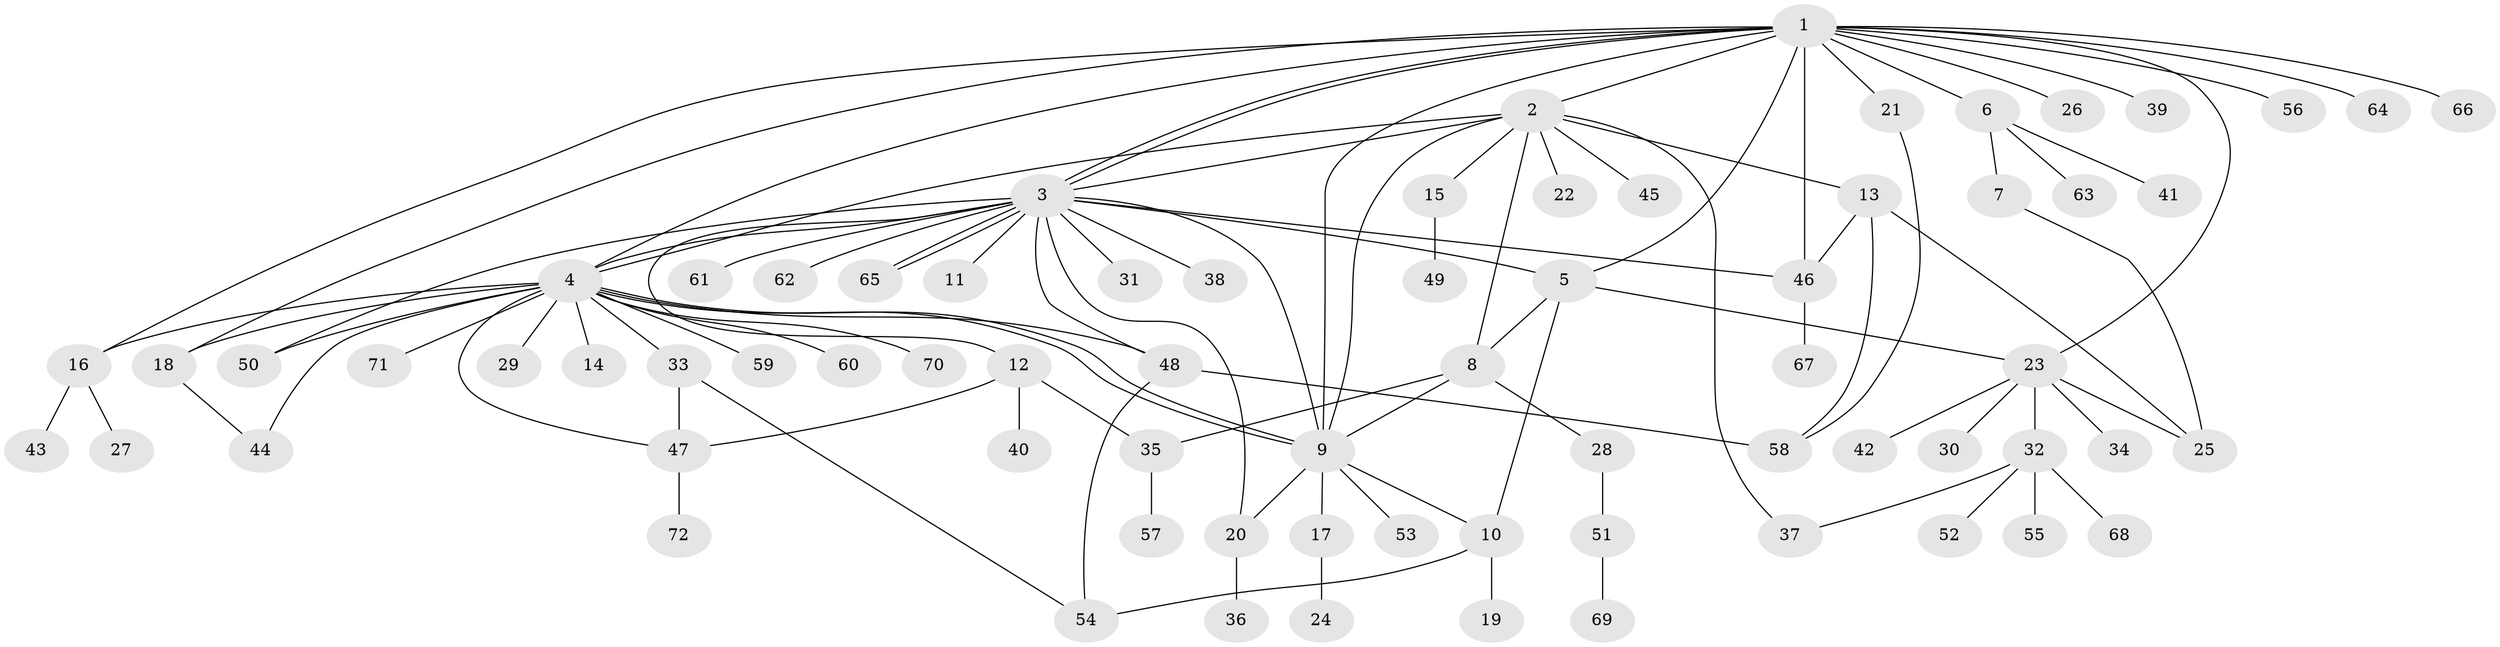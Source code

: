 // Generated by graph-tools (version 1.1) at 2025/48/03/09/25 04:48:19]
// undirected, 72 vertices, 103 edges
graph export_dot {
graph [start="1"]
  node [color=gray90,style=filled];
  1;
  2;
  3;
  4;
  5;
  6;
  7;
  8;
  9;
  10;
  11;
  12;
  13;
  14;
  15;
  16;
  17;
  18;
  19;
  20;
  21;
  22;
  23;
  24;
  25;
  26;
  27;
  28;
  29;
  30;
  31;
  32;
  33;
  34;
  35;
  36;
  37;
  38;
  39;
  40;
  41;
  42;
  43;
  44;
  45;
  46;
  47;
  48;
  49;
  50;
  51;
  52;
  53;
  54;
  55;
  56;
  57;
  58;
  59;
  60;
  61;
  62;
  63;
  64;
  65;
  66;
  67;
  68;
  69;
  70;
  71;
  72;
  1 -- 2;
  1 -- 3;
  1 -- 3;
  1 -- 4;
  1 -- 5;
  1 -- 6;
  1 -- 9;
  1 -- 16;
  1 -- 18;
  1 -- 21;
  1 -- 23;
  1 -- 26;
  1 -- 39;
  1 -- 46;
  1 -- 56;
  1 -- 64;
  1 -- 66;
  2 -- 3;
  2 -- 4;
  2 -- 8;
  2 -- 9;
  2 -- 13;
  2 -- 15;
  2 -- 22;
  2 -- 37;
  2 -- 45;
  3 -- 4;
  3 -- 5;
  3 -- 9;
  3 -- 11;
  3 -- 12;
  3 -- 20;
  3 -- 31;
  3 -- 38;
  3 -- 46;
  3 -- 48;
  3 -- 50;
  3 -- 61;
  3 -- 62;
  3 -- 65;
  3 -- 65;
  4 -- 9;
  4 -- 9;
  4 -- 14;
  4 -- 16;
  4 -- 18;
  4 -- 29;
  4 -- 33;
  4 -- 44;
  4 -- 47;
  4 -- 48;
  4 -- 50;
  4 -- 59;
  4 -- 60;
  4 -- 70;
  4 -- 71;
  5 -- 8;
  5 -- 10;
  5 -- 23;
  6 -- 7;
  6 -- 41;
  6 -- 63;
  7 -- 25;
  8 -- 9;
  8 -- 28;
  8 -- 35;
  9 -- 10;
  9 -- 17;
  9 -- 20;
  9 -- 53;
  10 -- 19;
  10 -- 54;
  12 -- 35;
  12 -- 40;
  12 -- 47;
  13 -- 25;
  13 -- 46;
  13 -- 58;
  15 -- 49;
  16 -- 27;
  16 -- 43;
  17 -- 24;
  18 -- 44;
  20 -- 36;
  21 -- 58;
  23 -- 25;
  23 -- 30;
  23 -- 32;
  23 -- 34;
  23 -- 42;
  28 -- 51;
  32 -- 37;
  32 -- 52;
  32 -- 55;
  32 -- 68;
  33 -- 47;
  33 -- 54;
  35 -- 57;
  46 -- 67;
  47 -- 72;
  48 -- 54;
  48 -- 58;
  51 -- 69;
}
